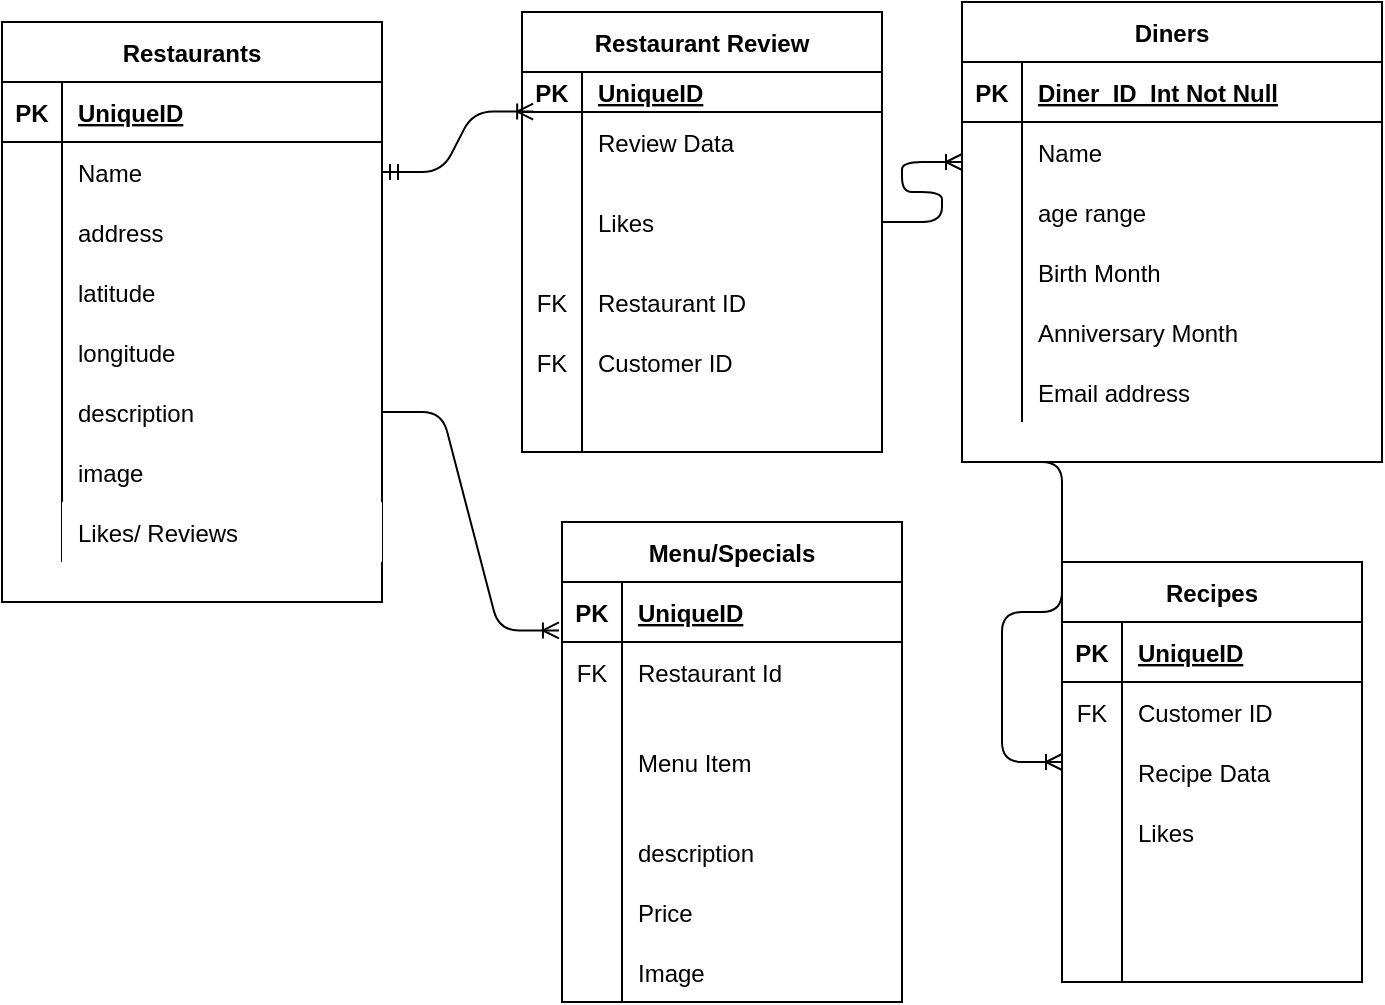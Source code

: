<mxfile version="13.9.9" type="device"><diagram id="R2lEEEUBdFMjLlhIrx00" name="Page-1"><mxGraphModel dx="1422" dy="794" grid="1" gridSize="10" guides="1" tooltips="1" connect="1" arrows="1" fold="1" page="1" pageScale="1" pageWidth="850" pageHeight="1100" math="0" shadow="0" extFonts="Permanent Marker^https://fonts.googleapis.com/css?family=Permanent+Marker"><root><mxCell id="0"/><mxCell id="1" parent="0"/><mxCell id="C-vyLk0tnHw3VtMMgP7b-2" value="Diners" style="shape=table;startSize=30;container=1;collapsible=1;childLayout=tableLayout;fixedRows=1;rowLines=0;fontStyle=1;align=center;resizeLast=1;" parent="1" vertex="1"><mxGeometry x="530" y="10" width="210" height="230" as="geometry"/></mxCell><mxCell id="C-vyLk0tnHw3VtMMgP7b-3" value="" style="shape=partialRectangle;collapsible=0;dropTarget=0;pointerEvents=0;fillColor=none;points=[[0,0.5],[1,0.5]];portConstraint=eastwest;top=0;left=0;right=0;bottom=1;" parent="C-vyLk0tnHw3VtMMgP7b-2" vertex="1"><mxGeometry y="30" width="210" height="30" as="geometry"/></mxCell><mxCell id="C-vyLk0tnHw3VtMMgP7b-4" value="PK" style="shape=partialRectangle;overflow=hidden;connectable=0;fillColor=none;top=0;left=0;bottom=0;right=0;fontStyle=1;" parent="C-vyLk0tnHw3VtMMgP7b-3" vertex="1"><mxGeometry width="30" height="30" as="geometry"/></mxCell><mxCell id="C-vyLk0tnHw3VtMMgP7b-5" value="Diner_ID_Int Not Null" style="shape=partialRectangle;overflow=hidden;connectable=0;fillColor=none;top=0;left=0;bottom=0;right=0;align=left;spacingLeft=6;fontStyle=5;" parent="C-vyLk0tnHw3VtMMgP7b-3" vertex="1"><mxGeometry x="30" width="180" height="30" as="geometry"/></mxCell><mxCell id="C-vyLk0tnHw3VtMMgP7b-6" value="" style="shape=partialRectangle;collapsible=0;dropTarget=0;pointerEvents=0;fillColor=none;points=[[0,0.5],[1,0.5]];portConstraint=eastwest;top=0;left=0;right=0;bottom=0;" parent="C-vyLk0tnHw3VtMMgP7b-2" vertex="1"><mxGeometry y="60" width="210" height="30" as="geometry"/></mxCell><mxCell id="C-vyLk0tnHw3VtMMgP7b-7" value="" style="shape=partialRectangle;overflow=hidden;connectable=0;fillColor=none;top=0;left=0;bottom=0;right=0;" parent="C-vyLk0tnHw3VtMMgP7b-6" vertex="1"><mxGeometry width="30" height="30" as="geometry"/></mxCell><mxCell id="C-vyLk0tnHw3VtMMgP7b-8" value="Name " style="shape=partialRectangle;overflow=hidden;connectable=0;fillColor=none;top=0;left=0;bottom=0;right=0;align=left;spacingLeft=6;" parent="C-vyLk0tnHw3VtMMgP7b-6" vertex="1"><mxGeometry x="30" width="180" height="30" as="geometry"/></mxCell><mxCell id="C-vyLk0tnHw3VtMMgP7b-9" value="" style="shape=partialRectangle;collapsible=0;dropTarget=0;pointerEvents=0;fillColor=none;points=[[0,0.5],[1,0.5]];portConstraint=eastwest;top=0;left=0;right=0;bottom=0;" parent="C-vyLk0tnHw3VtMMgP7b-2" vertex="1"><mxGeometry y="90" width="210" height="30" as="geometry"/></mxCell><mxCell id="C-vyLk0tnHw3VtMMgP7b-10" value="" style="shape=partialRectangle;overflow=hidden;connectable=0;fillColor=none;top=0;left=0;bottom=0;right=0;" parent="C-vyLk0tnHw3VtMMgP7b-9" vertex="1"><mxGeometry width="30" height="30" as="geometry"/></mxCell><mxCell id="C-vyLk0tnHw3VtMMgP7b-11" value="age range" style="shape=partialRectangle;overflow=hidden;connectable=0;fillColor=none;top=0;left=0;bottom=0;right=0;align=left;spacingLeft=6;" parent="C-vyLk0tnHw3VtMMgP7b-9" vertex="1"><mxGeometry x="30" width="180" height="30" as="geometry"/></mxCell><mxCell id="6MH-ZSbWczDLXMNSjr3J-3" value="" style="shape=partialRectangle;collapsible=0;dropTarget=0;pointerEvents=0;fillColor=none;top=0;left=0;bottom=0;right=0;points=[[0,0.5],[1,0.5]];portConstraint=eastwest;" parent="C-vyLk0tnHw3VtMMgP7b-2" vertex="1"><mxGeometry y="120" width="210" height="30" as="geometry"/></mxCell><mxCell id="6MH-ZSbWczDLXMNSjr3J-4" value="" style="shape=partialRectangle;connectable=0;fillColor=none;top=0;left=0;bottom=0;right=0;editable=1;overflow=hidden;" parent="6MH-ZSbWczDLXMNSjr3J-3" vertex="1"><mxGeometry width="30" height="30" as="geometry"/></mxCell><mxCell id="6MH-ZSbWczDLXMNSjr3J-5" value="Birth Month" style="shape=partialRectangle;connectable=0;fillColor=none;top=0;left=0;bottom=0;right=0;align=left;spacingLeft=6;overflow=hidden;" parent="6MH-ZSbWczDLXMNSjr3J-3" vertex="1"><mxGeometry x="30" width="180" height="30" as="geometry"/></mxCell><mxCell id="6MH-ZSbWczDLXMNSjr3J-7" value="" style="shape=partialRectangle;collapsible=0;dropTarget=0;pointerEvents=0;fillColor=none;top=0;left=0;bottom=0;right=0;points=[[0,0.5],[1,0.5]];portConstraint=eastwest;" parent="C-vyLk0tnHw3VtMMgP7b-2" vertex="1"><mxGeometry y="150" width="210" height="30" as="geometry"/></mxCell><mxCell id="6MH-ZSbWczDLXMNSjr3J-8" value="" style="shape=partialRectangle;connectable=0;fillColor=none;top=0;left=0;bottom=0;right=0;editable=1;overflow=hidden;" parent="6MH-ZSbWczDLXMNSjr3J-7" vertex="1"><mxGeometry width="30" height="30" as="geometry"/></mxCell><mxCell id="6MH-ZSbWczDLXMNSjr3J-9" value="Anniversary Month" style="shape=partialRectangle;connectable=0;fillColor=none;top=0;left=0;bottom=0;right=0;align=left;spacingLeft=6;overflow=hidden;" parent="6MH-ZSbWczDLXMNSjr3J-7" vertex="1"><mxGeometry x="30" width="180" height="30" as="geometry"/></mxCell><mxCell id="6MH-ZSbWczDLXMNSjr3J-11" value="" style="shape=partialRectangle;collapsible=0;dropTarget=0;pointerEvents=0;fillColor=none;top=0;left=0;bottom=0;right=0;points=[[0,0.5],[1,0.5]];portConstraint=eastwest;" parent="C-vyLk0tnHw3VtMMgP7b-2" vertex="1"><mxGeometry y="180" width="210" height="30" as="geometry"/></mxCell><mxCell id="6MH-ZSbWczDLXMNSjr3J-12" value="" style="shape=partialRectangle;connectable=0;fillColor=none;top=0;left=0;bottom=0;right=0;editable=1;overflow=hidden;" parent="6MH-ZSbWczDLXMNSjr3J-11" vertex="1"><mxGeometry width="30" height="30" as="geometry"/></mxCell><mxCell id="6MH-ZSbWczDLXMNSjr3J-13" value="Email address" style="shape=partialRectangle;connectable=0;fillColor=none;top=0;left=0;bottom=0;right=0;align=left;spacingLeft=6;overflow=hidden;" parent="6MH-ZSbWczDLXMNSjr3J-11" vertex="1"><mxGeometry x="30" width="180" height="30" as="geometry"/></mxCell><mxCell id="6MH-ZSbWczDLXMNSjr3J-14" value="Restaurants" style="shape=table;startSize=30;container=1;collapsible=1;childLayout=tableLayout;fixedRows=1;rowLines=0;fontStyle=1;align=center;resizeLast=1;" parent="1" vertex="1"><mxGeometry x="50" y="20" width="190" height="290" as="geometry"/></mxCell><mxCell id="6MH-ZSbWczDLXMNSjr3J-15" value="" style="shape=partialRectangle;collapsible=0;dropTarget=0;pointerEvents=0;fillColor=none;top=0;left=0;bottom=1;right=0;points=[[0,0.5],[1,0.5]];portConstraint=eastwest;" parent="6MH-ZSbWczDLXMNSjr3J-14" vertex="1"><mxGeometry y="30" width="190" height="30" as="geometry"/></mxCell><mxCell id="6MH-ZSbWczDLXMNSjr3J-16" value="PK" style="shape=partialRectangle;connectable=0;fillColor=none;top=0;left=0;bottom=0;right=0;fontStyle=1;overflow=hidden;" parent="6MH-ZSbWczDLXMNSjr3J-15" vertex="1"><mxGeometry width="30" height="30" as="geometry"/></mxCell><mxCell id="6MH-ZSbWczDLXMNSjr3J-17" value="UniqueID" style="shape=partialRectangle;connectable=0;fillColor=none;top=0;left=0;bottom=0;right=0;align=left;spacingLeft=6;fontStyle=5;overflow=hidden;" parent="6MH-ZSbWczDLXMNSjr3J-15" vertex="1"><mxGeometry x="30" width="160" height="30" as="geometry"/></mxCell><mxCell id="6MH-ZSbWczDLXMNSjr3J-18" value="" style="shape=partialRectangle;collapsible=0;dropTarget=0;pointerEvents=0;fillColor=none;top=0;left=0;bottom=0;right=0;points=[[0,0.5],[1,0.5]];portConstraint=eastwest;" parent="6MH-ZSbWczDLXMNSjr3J-14" vertex="1"><mxGeometry y="60" width="190" height="30" as="geometry"/></mxCell><mxCell id="6MH-ZSbWczDLXMNSjr3J-19" value="" style="shape=partialRectangle;connectable=0;fillColor=none;top=0;left=0;bottom=0;right=0;editable=1;overflow=hidden;" parent="6MH-ZSbWczDLXMNSjr3J-18" vertex="1"><mxGeometry width="30" height="30" as="geometry"/></mxCell><mxCell id="6MH-ZSbWczDLXMNSjr3J-20" value="Name" style="shape=partialRectangle;connectable=0;fillColor=none;top=0;left=0;bottom=0;right=0;align=left;spacingLeft=6;overflow=hidden;" parent="6MH-ZSbWczDLXMNSjr3J-18" vertex="1"><mxGeometry x="30" width="160" height="30" as="geometry"/></mxCell><mxCell id="6MH-ZSbWczDLXMNSjr3J-21" value="" style="shape=partialRectangle;collapsible=0;dropTarget=0;pointerEvents=0;fillColor=none;top=0;left=0;bottom=0;right=0;points=[[0,0.5],[1,0.5]];portConstraint=eastwest;" parent="6MH-ZSbWczDLXMNSjr3J-14" vertex="1"><mxGeometry y="90" width="190" height="30" as="geometry"/></mxCell><mxCell id="6MH-ZSbWczDLXMNSjr3J-22" value="" style="shape=partialRectangle;connectable=0;fillColor=none;top=0;left=0;bottom=0;right=0;editable=1;overflow=hidden;" parent="6MH-ZSbWczDLXMNSjr3J-21" vertex="1"><mxGeometry width="30" height="30" as="geometry"/></mxCell><mxCell id="6MH-ZSbWczDLXMNSjr3J-23" value="address" style="shape=partialRectangle;connectable=0;fillColor=none;top=0;left=0;bottom=0;right=0;align=left;spacingLeft=6;overflow=hidden;" parent="6MH-ZSbWczDLXMNSjr3J-21" vertex="1"><mxGeometry x="30" width="160" height="30" as="geometry"/></mxCell><mxCell id="6MH-ZSbWczDLXMNSjr3J-24" value="" style="shape=partialRectangle;collapsible=0;dropTarget=0;pointerEvents=0;fillColor=none;top=0;left=0;bottom=0;right=0;points=[[0,0.5],[1,0.5]];portConstraint=eastwest;" parent="6MH-ZSbWczDLXMNSjr3J-14" vertex="1"><mxGeometry y="120" width="190" height="30" as="geometry"/></mxCell><mxCell id="6MH-ZSbWczDLXMNSjr3J-25" value="" style="shape=partialRectangle;connectable=0;fillColor=none;top=0;left=0;bottom=0;right=0;editable=1;overflow=hidden;" parent="6MH-ZSbWczDLXMNSjr3J-24" vertex="1"><mxGeometry width="30" height="30" as="geometry"/></mxCell><mxCell id="6MH-ZSbWczDLXMNSjr3J-26" value="latitude" style="shape=partialRectangle;connectable=0;fillColor=none;top=0;left=0;bottom=0;right=0;align=left;spacingLeft=6;overflow=hidden;" parent="6MH-ZSbWczDLXMNSjr3J-24" vertex="1"><mxGeometry x="30" width="160" height="30" as="geometry"/></mxCell><mxCell id="6MH-ZSbWczDLXMNSjr3J-27" value="" style="shape=partialRectangle;collapsible=0;dropTarget=0;pointerEvents=0;fillColor=none;top=0;left=0;bottom=0;right=0;points=[[0,0.5],[1,0.5]];portConstraint=eastwest;" parent="6MH-ZSbWczDLXMNSjr3J-14" vertex="1"><mxGeometry y="150" width="190" height="30" as="geometry"/></mxCell><mxCell id="6MH-ZSbWczDLXMNSjr3J-28" value="" style="shape=partialRectangle;connectable=0;fillColor=none;top=0;left=0;bottom=0;right=0;editable=1;overflow=hidden;" parent="6MH-ZSbWczDLXMNSjr3J-27" vertex="1"><mxGeometry width="30" height="30" as="geometry"/></mxCell><mxCell id="6MH-ZSbWczDLXMNSjr3J-29" value="longitude " style="shape=partialRectangle;connectable=0;fillColor=none;top=0;left=0;bottom=0;right=0;align=left;spacingLeft=6;overflow=hidden;" parent="6MH-ZSbWczDLXMNSjr3J-27" vertex="1"><mxGeometry x="30" width="160" height="30" as="geometry"/></mxCell><mxCell id="6MH-ZSbWczDLXMNSjr3J-31" value="" style="shape=partialRectangle;collapsible=0;dropTarget=0;pointerEvents=0;fillColor=none;top=0;left=0;bottom=0;right=0;points=[[0,0.5],[1,0.5]];portConstraint=eastwest;" parent="6MH-ZSbWczDLXMNSjr3J-14" vertex="1"><mxGeometry y="180" width="190" height="30" as="geometry"/></mxCell><mxCell id="6MH-ZSbWczDLXMNSjr3J-32" value="" style="shape=partialRectangle;connectable=0;fillColor=none;top=0;left=0;bottom=0;right=0;editable=1;overflow=hidden;" parent="6MH-ZSbWczDLXMNSjr3J-31" vertex="1"><mxGeometry width="30" height="30" as="geometry"/></mxCell><mxCell id="6MH-ZSbWczDLXMNSjr3J-33" value="description" style="shape=partialRectangle;connectable=0;fillColor=none;top=0;left=0;bottom=0;right=0;align=left;spacingLeft=6;overflow=hidden;" parent="6MH-ZSbWczDLXMNSjr3J-31" vertex="1"><mxGeometry x="30" width="160" height="30" as="geometry"/></mxCell><mxCell id="6MH-ZSbWczDLXMNSjr3J-35" value="" style="shape=partialRectangle;collapsible=0;dropTarget=0;pointerEvents=0;fillColor=none;top=0;left=0;bottom=0;right=0;points=[[0,0.5],[1,0.5]];portConstraint=eastwest;" parent="6MH-ZSbWczDLXMNSjr3J-14" vertex="1"><mxGeometry y="210" width="190" height="30" as="geometry"/></mxCell><mxCell id="6MH-ZSbWczDLXMNSjr3J-36" value="" style="shape=partialRectangle;connectable=0;fillColor=none;top=0;left=0;bottom=0;right=0;editable=1;overflow=hidden;" parent="6MH-ZSbWczDLXMNSjr3J-35" vertex="1"><mxGeometry width="30" height="30" as="geometry"/></mxCell><mxCell id="6MH-ZSbWczDLXMNSjr3J-37" value="image" style="shape=partialRectangle;connectable=0;fillColor=none;top=0;left=0;bottom=0;right=0;align=left;spacingLeft=6;overflow=hidden;" parent="6MH-ZSbWczDLXMNSjr3J-35" vertex="1"><mxGeometry x="30" width="160" height="30" as="geometry"/></mxCell><mxCell id="9BOheCrhbu6Wczp5BYGm-45" value="" style="shape=partialRectangle;collapsible=0;dropTarget=0;pointerEvents=0;fillColor=none;top=0;left=0;bottom=0;right=0;points=[[0,0.5],[1,0.5]];portConstraint=eastwest;" parent="6MH-ZSbWczDLXMNSjr3J-14" vertex="1"><mxGeometry y="240" width="190" height="30" as="geometry"/></mxCell><mxCell id="9BOheCrhbu6Wczp5BYGm-46" value="" style="shape=partialRectangle;connectable=0;fillColor=none;top=0;left=0;bottom=0;right=0;editable=1;overflow=hidden;" parent="9BOheCrhbu6Wczp5BYGm-45" vertex="1"><mxGeometry width="30" height="30" as="geometry"/></mxCell><mxCell id="9BOheCrhbu6Wczp5BYGm-47" value="Likes/ Reviews" style="shape=partialRectangle;connectable=0;top=0;left=0;bottom=0;right=0;align=left;spacingLeft=6;overflow=hidden;" parent="9BOheCrhbu6Wczp5BYGm-45" vertex="1"><mxGeometry x="30" width="160" height="30" as="geometry"/></mxCell><mxCell id="6MH-ZSbWczDLXMNSjr3J-38" value="Menu/Specials" style="shape=table;startSize=30;container=1;collapsible=1;childLayout=tableLayout;fixedRows=1;rowLines=0;fontStyle=1;align=center;resizeLast=1;strokeColor=#000000;" parent="1" vertex="1"><mxGeometry x="330" y="270" width="170" height="240" as="geometry"/></mxCell><mxCell id="6MH-ZSbWczDLXMNSjr3J-39" value="" style="shape=partialRectangle;collapsible=0;dropTarget=0;pointerEvents=0;fillColor=none;top=0;left=0;bottom=1;right=0;points=[[0,0.5],[1,0.5]];portConstraint=eastwest;" parent="6MH-ZSbWczDLXMNSjr3J-38" vertex="1"><mxGeometry y="30" width="170" height="30" as="geometry"/></mxCell><mxCell id="6MH-ZSbWczDLXMNSjr3J-40" value="PK" style="shape=partialRectangle;connectable=0;fillColor=none;top=0;left=0;bottom=0;right=0;fontStyle=1;overflow=hidden;" parent="6MH-ZSbWczDLXMNSjr3J-39" vertex="1"><mxGeometry width="30" height="30" as="geometry"/></mxCell><mxCell id="6MH-ZSbWczDLXMNSjr3J-41" value="UniqueID" style="shape=partialRectangle;connectable=0;fillColor=none;top=0;left=0;bottom=0;right=0;align=left;spacingLeft=6;fontStyle=5;overflow=hidden;" parent="6MH-ZSbWczDLXMNSjr3J-39" vertex="1"><mxGeometry x="30" width="140" height="30" as="geometry"/></mxCell><mxCell id="6MH-ZSbWczDLXMNSjr3J-51" value="" style="shape=partialRectangle;collapsible=0;dropTarget=0;pointerEvents=0;fillColor=none;top=0;left=0;bottom=0;right=0;points=[[0,0.5],[1,0.5]];portConstraint=eastwest;" parent="6MH-ZSbWczDLXMNSjr3J-38" vertex="1"><mxGeometry y="60" width="170" height="30" as="geometry"/></mxCell><mxCell id="6MH-ZSbWczDLXMNSjr3J-52" value="FK" style="shape=partialRectangle;connectable=0;fillColor=none;top=0;left=0;bottom=0;right=0;fontStyle=0;overflow=hidden;" parent="6MH-ZSbWczDLXMNSjr3J-51" vertex="1"><mxGeometry width="30" height="30" as="geometry"/></mxCell><mxCell id="6MH-ZSbWczDLXMNSjr3J-53" value="Restaurant Id" style="shape=partialRectangle;connectable=0;fillColor=none;top=0;left=0;bottom=0;right=0;align=left;spacingLeft=6;fontStyle=0;overflow=hidden;" parent="6MH-ZSbWczDLXMNSjr3J-51" vertex="1"><mxGeometry x="30" width="140" height="30" as="geometry"/></mxCell><mxCell id="6MH-ZSbWczDLXMNSjr3J-42" value="" style="shape=partialRectangle;collapsible=0;dropTarget=0;pointerEvents=0;fillColor=none;top=0;left=0;bottom=0;right=0;points=[[0,0.5],[1,0.5]];portConstraint=eastwest;" parent="6MH-ZSbWczDLXMNSjr3J-38" vertex="1"><mxGeometry y="90" width="170" height="60" as="geometry"/></mxCell><mxCell id="6MH-ZSbWczDLXMNSjr3J-43" value="" style="shape=partialRectangle;connectable=0;fillColor=none;top=0;left=0;bottom=0;right=0;editable=1;overflow=hidden;" parent="6MH-ZSbWczDLXMNSjr3J-42" vertex="1"><mxGeometry width="30" height="60" as="geometry"/></mxCell><mxCell id="6MH-ZSbWczDLXMNSjr3J-44" value="Menu Item" style="shape=partialRectangle;connectable=0;fillColor=none;top=0;left=0;bottom=0;right=0;align=left;spacingLeft=6;overflow=hidden;" parent="6MH-ZSbWczDLXMNSjr3J-42" vertex="1"><mxGeometry x="30" width="140" height="60" as="geometry"/></mxCell><mxCell id="6MH-ZSbWczDLXMNSjr3J-45" value="" style="shape=partialRectangle;collapsible=0;dropTarget=0;pointerEvents=0;fillColor=none;top=0;left=0;bottom=0;right=0;points=[[0,0.5],[1,0.5]];portConstraint=eastwest;" parent="6MH-ZSbWczDLXMNSjr3J-38" vertex="1"><mxGeometry y="150" width="170" height="30" as="geometry"/></mxCell><mxCell id="6MH-ZSbWczDLXMNSjr3J-46" value="" style="shape=partialRectangle;connectable=0;fillColor=none;top=0;left=0;bottom=0;right=0;editable=1;overflow=hidden;" parent="6MH-ZSbWczDLXMNSjr3J-45" vertex="1"><mxGeometry width="30" height="30" as="geometry"/></mxCell><mxCell id="6MH-ZSbWczDLXMNSjr3J-47" value="description" style="shape=partialRectangle;connectable=0;fillColor=none;top=0;left=0;bottom=0;right=0;align=left;spacingLeft=6;overflow=hidden;" parent="6MH-ZSbWczDLXMNSjr3J-45" vertex="1"><mxGeometry x="30" width="140" height="30" as="geometry"/></mxCell><mxCell id="6MH-ZSbWczDLXMNSjr3J-48" value="" style="shape=partialRectangle;collapsible=0;dropTarget=0;pointerEvents=0;fillColor=none;top=0;left=0;bottom=0;right=0;points=[[0,0.5],[1,0.5]];portConstraint=eastwest;" parent="6MH-ZSbWczDLXMNSjr3J-38" vertex="1"><mxGeometry y="180" width="170" height="30" as="geometry"/></mxCell><mxCell id="6MH-ZSbWczDLXMNSjr3J-49" value="" style="shape=partialRectangle;connectable=0;fillColor=none;top=0;left=0;bottom=0;right=0;editable=1;overflow=hidden;" parent="6MH-ZSbWczDLXMNSjr3J-48" vertex="1"><mxGeometry width="30" height="30" as="geometry"/></mxCell><mxCell id="6MH-ZSbWczDLXMNSjr3J-50" value="Price" style="shape=partialRectangle;connectable=0;fillColor=none;top=0;left=0;bottom=0;right=0;align=left;spacingLeft=6;overflow=hidden;" parent="6MH-ZSbWczDLXMNSjr3J-48" vertex="1"><mxGeometry x="30" width="140" height="30" as="geometry"/></mxCell><mxCell id="6MH-ZSbWczDLXMNSjr3J-56" value="" style="shape=partialRectangle;collapsible=0;dropTarget=0;pointerEvents=0;fillColor=none;top=0;left=0;bottom=0;right=0;points=[[0,0.5],[1,0.5]];portConstraint=eastwest;" parent="6MH-ZSbWczDLXMNSjr3J-38" vertex="1"><mxGeometry y="210" width="170" height="30" as="geometry"/></mxCell><mxCell id="6MH-ZSbWczDLXMNSjr3J-57" value="" style="shape=partialRectangle;connectable=0;fillColor=none;top=0;left=0;bottom=0;right=0;editable=1;overflow=hidden;" parent="6MH-ZSbWczDLXMNSjr3J-56" vertex="1"><mxGeometry width="30" height="30" as="geometry"/></mxCell><mxCell id="6MH-ZSbWczDLXMNSjr3J-58" value="Image" style="shape=partialRectangle;connectable=0;fillColor=none;top=0;left=0;bottom=0;right=0;align=left;spacingLeft=6;overflow=hidden;labelBackgroundColor=none;" parent="6MH-ZSbWczDLXMNSjr3J-56" vertex="1"><mxGeometry x="30" width="140" height="30" as="geometry"/></mxCell><mxCell id="6MH-ZSbWczDLXMNSjr3J-54" value="" style="edgeStyle=entityRelationEdgeStyle;fontSize=12;html=1;endArrow=ERoneToMany;exitX=1;exitY=0.5;exitDx=0;exitDy=0;entryX=-0.009;entryY=0.807;entryDx=0;entryDy=0;entryPerimeter=0;" parent="1" source="6MH-ZSbWczDLXMNSjr3J-31" target="6MH-ZSbWczDLXMNSjr3J-39" edge="1"><mxGeometry width="100" height="100" relative="1" as="geometry"><mxPoint x="260" y="420" as="sourcePoint"/><mxPoint x="350" y="320" as="targetPoint"/></mxGeometry></mxCell><mxCell id="9BOheCrhbu6Wczp5BYGm-1" value="Restaurant Review" style="shape=table;startSize=30;container=1;collapsible=1;childLayout=tableLayout;fixedRows=1;rowLines=0;fontStyle=1;align=center;resizeLast=1;" parent="1" vertex="1"><mxGeometry x="310" y="15" width="180" height="220" as="geometry"/></mxCell><mxCell id="9BOheCrhbu6Wczp5BYGm-2" value="" style="shape=partialRectangle;collapsible=0;dropTarget=0;pointerEvents=0;fillColor=none;top=0;left=0;bottom=1;right=0;points=[[0,0.5],[1,0.5]];portConstraint=eastwest;" parent="9BOheCrhbu6Wczp5BYGm-1" vertex="1"><mxGeometry y="30" width="180" height="20" as="geometry"/></mxCell><mxCell id="9BOheCrhbu6Wczp5BYGm-3" value="PK" style="shape=partialRectangle;connectable=0;fillColor=none;top=0;left=0;bottom=0;right=0;fontStyle=1;overflow=hidden;" parent="9BOheCrhbu6Wczp5BYGm-2" vertex="1"><mxGeometry width="30" height="20" as="geometry"/></mxCell><mxCell id="9BOheCrhbu6Wczp5BYGm-4" value="UniqueID" style="shape=partialRectangle;connectable=0;fillColor=none;top=0;left=0;bottom=0;right=0;align=left;spacingLeft=6;fontStyle=5;overflow=hidden;" parent="9BOheCrhbu6Wczp5BYGm-2" vertex="1"><mxGeometry x="30" width="150" height="20" as="geometry"/></mxCell><mxCell id="9BOheCrhbu6Wczp5BYGm-5" value="" style="shape=partialRectangle;collapsible=0;dropTarget=0;pointerEvents=0;fillColor=none;top=0;left=0;bottom=0;right=0;points=[[0,0.5],[1,0.5]];portConstraint=eastwest;" parent="9BOheCrhbu6Wczp5BYGm-1" vertex="1"><mxGeometry y="50" width="180" height="30" as="geometry"/></mxCell><mxCell id="9BOheCrhbu6Wczp5BYGm-6" value="" style="shape=partialRectangle;connectable=0;fillColor=none;top=0;left=0;bottom=0;right=0;editable=1;overflow=hidden;" parent="9BOheCrhbu6Wczp5BYGm-5" vertex="1"><mxGeometry width="30" height="30" as="geometry"/></mxCell><mxCell id="9BOheCrhbu6Wczp5BYGm-7" value="Review Data" style="shape=partialRectangle;connectable=0;fillColor=none;top=0;left=0;bottom=0;right=0;align=left;spacingLeft=6;overflow=hidden;" parent="9BOheCrhbu6Wczp5BYGm-5" vertex="1"><mxGeometry x="30" width="150" height="30" as="geometry"/></mxCell><mxCell id="9BOheCrhbu6Wczp5BYGm-8" value="" style="shape=partialRectangle;collapsible=0;dropTarget=0;pointerEvents=0;fillColor=none;top=0;left=0;bottom=0;right=0;points=[[0,0.5],[1,0.5]];portConstraint=eastwest;" parent="9BOheCrhbu6Wczp5BYGm-1" vertex="1"><mxGeometry y="80" width="180" height="50" as="geometry"/></mxCell><mxCell id="9BOheCrhbu6Wczp5BYGm-9" value="" style="shape=partialRectangle;connectable=0;fillColor=none;top=0;left=0;bottom=0;right=0;editable=1;overflow=hidden;" parent="9BOheCrhbu6Wczp5BYGm-8" vertex="1"><mxGeometry width="30" height="50" as="geometry"/></mxCell><mxCell id="9BOheCrhbu6Wczp5BYGm-10" value="Likes" style="shape=partialRectangle;connectable=0;fillColor=none;top=0;left=0;bottom=0;right=0;align=left;spacingLeft=6;overflow=hidden;" parent="9BOheCrhbu6Wczp5BYGm-8" vertex="1"><mxGeometry x="30" width="150" height="50" as="geometry"/></mxCell><mxCell id="9BOheCrhbu6Wczp5BYGm-15" value="" style="shape=partialRectangle;collapsible=0;dropTarget=0;pointerEvents=0;fillColor=none;top=0;left=0;bottom=0;right=0;points=[[0,0.5],[1,0.5]];portConstraint=eastwest;" parent="9BOheCrhbu6Wczp5BYGm-1" vertex="1"><mxGeometry y="130" width="180" height="30" as="geometry"/></mxCell><mxCell id="9BOheCrhbu6Wczp5BYGm-16" value="FK" style="shape=partialRectangle;connectable=0;fillColor=none;top=0;left=0;bottom=0;right=0;fontStyle=0;overflow=hidden;" parent="9BOheCrhbu6Wczp5BYGm-15" vertex="1"><mxGeometry width="30" height="30" as="geometry"/></mxCell><mxCell id="9BOheCrhbu6Wczp5BYGm-17" value="Restaurant ID" style="shape=partialRectangle;connectable=0;fillColor=none;top=0;left=0;bottom=0;right=0;align=left;spacingLeft=6;fontStyle=0;overflow=hidden;" parent="9BOheCrhbu6Wczp5BYGm-15" vertex="1"><mxGeometry x="30" width="150" height="30" as="geometry"/></mxCell><mxCell id="9BOheCrhbu6Wczp5BYGm-18" value="" style="shape=partialRectangle;collapsible=0;dropTarget=0;pointerEvents=0;fillColor=none;top=0;left=0;bottom=0;right=0;points=[[0,0.5],[1,0.5]];portConstraint=eastwest;" parent="9BOheCrhbu6Wczp5BYGm-1" vertex="1"><mxGeometry y="160" width="180" height="30" as="geometry"/></mxCell><mxCell id="9BOheCrhbu6Wczp5BYGm-19" value="FK" style="shape=partialRectangle;connectable=0;fillColor=none;top=0;left=0;bottom=0;right=0;fontStyle=0;overflow=hidden;" parent="9BOheCrhbu6Wczp5BYGm-18" vertex="1"><mxGeometry width="30" height="30" as="geometry"/></mxCell><mxCell id="9BOheCrhbu6Wczp5BYGm-20" value="Customer ID" style="shape=partialRectangle;connectable=0;fillColor=none;top=0;left=0;bottom=0;right=0;align=left;spacingLeft=6;fontStyle=0;overflow=hidden;" parent="9BOheCrhbu6Wczp5BYGm-18" vertex="1"><mxGeometry x="30" width="150" height="30" as="geometry"/></mxCell><mxCell id="9BOheCrhbu6Wczp5BYGm-11" value="" style="shape=partialRectangle;collapsible=0;dropTarget=0;pointerEvents=0;fillColor=none;top=0;left=0;bottom=0;right=0;points=[[0,0.5],[1,0.5]];portConstraint=eastwest;" parent="9BOheCrhbu6Wczp5BYGm-1" vertex="1"><mxGeometry y="190" width="180" height="30" as="geometry"/></mxCell><mxCell id="9BOheCrhbu6Wczp5BYGm-12" value="" style="shape=partialRectangle;connectable=0;fillColor=none;top=0;left=0;bottom=0;right=0;editable=1;overflow=hidden;" parent="9BOheCrhbu6Wczp5BYGm-11" vertex="1"><mxGeometry width="30" height="30" as="geometry"/></mxCell><mxCell id="9BOheCrhbu6Wczp5BYGm-13" value="" style="shape=partialRectangle;connectable=0;fillColor=none;top=0;left=0;bottom=0;right=0;align=left;spacingLeft=6;overflow=hidden;" parent="9BOheCrhbu6Wczp5BYGm-11" vertex="1"><mxGeometry x="30" width="150" height="30" as="geometry"/></mxCell><mxCell id="9BOheCrhbu6Wczp5BYGm-21" value="" style="edgeStyle=entityRelationEdgeStyle;fontSize=12;html=1;endArrow=ERoneToMany;exitX=1;exitY=0.5;exitDx=0;exitDy=0;" parent="1" edge="1" source="9BOheCrhbu6Wczp5BYGm-8"><mxGeometry width="100" height="100" relative="1" as="geometry"><mxPoint x="430" y="190" as="sourcePoint"/><mxPoint x="530" y="90" as="targetPoint"/></mxGeometry></mxCell><mxCell id="9BOheCrhbu6Wczp5BYGm-23" value="" style="edgeStyle=entityRelationEdgeStyle;fontSize=12;html=1;endArrow=ERoneToMany;startArrow=ERmandOne;entryX=0.031;entryY=-0.007;entryDx=0;entryDy=0;entryPerimeter=0;" parent="1" source="6MH-ZSbWczDLXMNSjr3J-18" target="9BOheCrhbu6Wczp5BYGm-5" edge="1"><mxGeometry width="100" height="100" relative="1" as="geometry"><mxPoint x="210" y="260" as="sourcePoint"/><mxPoint x="310" y="160" as="targetPoint"/></mxGeometry></mxCell><mxCell id="9BOheCrhbu6Wczp5BYGm-24" value="Recipes" style="shape=table;startSize=30;container=1;collapsible=1;childLayout=tableLayout;fixedRows=1;rowLines=0;fontStyle=1;align=center;resizeLast=1;" parent="1" vertex="1"><mxGeometry x="580" y="290" width="150" height="210" as="geometry"/></mxCell><mxCell id="9BOheCrhbu6Wczp5BYGm-25" value="" style="shape=partialRectangle;collapsible=0;dropTarget=0;pointerEvents=0;fillColor=none;top=0;left=0;bottom=1;right=0;points=[[0,0.5],[1,0.5]];portConstraint=eastwest;" parent="9BOheCrhbu6Wczp5BYGm-24" vertex="1"><mxGeometry y="30" width="150" height="30" as="geometry"/></mxCell><mxCell id="9BOheCrhbu6Wczp5BYGm-26" value="PK" style="shape=partialRectangle;connectable=0;fillColor=none;top=0;left=0;bottom=0;right=0;fontStyle=1;overflow=hidden;" parent="9BOheCrhbu6Wczp5BYGm-25" vertex="1"><mxGeometry width="30" height="30" as="geometry"/></mxCell><mxCell id="9BOheCrhbu6Wczp5BYGm-27" value="UniqueID" style="shape=partialRectangle;connectable=0;fillColor=none;top=0;left=0;bottom=0;right=0;align=left;spacingLeft=6;fontStyle=5;overflow=hidden;" parent="9BOheCrhbu6Wczp5BYGm-25" vertex="1"><mxGeometry x="30" width="120" height="30" as="geometry"/></mxCell><mxCell id="9BOheCrhbu6Wczp5BYGm-38" value="" style="shape=partialRectangle;collapsible=0;dropTarget=0;pointerEvents=0;fillColor=none;top=0;left=0;bottom=0;right=0;points=[[0,0.5],[1,0.5]];portConstraint=eastwest;" parent="9BOheCrhbu6Wczp5BYGm-24" vertex="1"><mxGeometry y="60" width="150" height="30" as="geometry"/></mxCell><mxCell id="9BOheCrhbu6Wczp5BYGm-39" value="FK" style="shape=partialRectangle;connectable=0;fillColor=none;top=0;left=0;bottom=0;right=0;fontStyle=0;overflow=hidden;" parent="9BOheCrhbu6Wczp5BYGm-38" vertex="1"><mxGeometry width="30" height="30" as="geometry"/></mxCell><mxCell id="9BOheCrhbu6Wczp5BYGm-40" value="Customer ID" style="shape=partialRectangle;connectable=0;fillColor=none;top=0;left=0;bottom=0;right=0;align=left;spacingLeft=6;fontStyle=0;overflow=hidden;" parent="9BOheCrhbu6Wczp5BYGm-38" vertex="1"><mxGeometry x="30" width="120" height="30" as="geometry"/></mxCell><mxCell id="9BOheCrhbu6Wczp5BYGm-31" value="" style="shape=partialRectangle;collapsible=0;dropTarget=0;pointerEvents=0;fillColor=none;top=0;left=0;bottom=0;right=0;points=[[0,0.5],[1,0.5]];portConstraint=eastwest;" parent="9BOheCrhbu6Wczp5BYGm-24" vertex="1"><mxGeometry y="90" width="150" height="30" as="geometry"/></mxCell><mxCell id="9BOheCrhbu6Wczp5BYGm-32" value="" style="shape=partialRectangle;connectable=0;fillColor=none;top=0;left=0;bottom=0;right=0;editable=1;overflow=hidden;" parent="9BOheCrhbu6Wczp5BYGm-31" vertex="1"><mxGeometry width="30" height="30" as="geometry"/></mxCell><mxCell id="9BOheCrhbu6Wczp5BYGm-33" value="Recipe Data" style="shape=partialRectangle;connectable=0;fillColor=none;top=0;left=0;bottom=0;right=0;align=left;spacingLeft=6;overflow=hidden;" parent="9BOheCrhbu6Wczp5BYGm-31" vertex="1"><mxGeometry x="30" width="120" height="30" as="geometry"/></mxCell><mxCell id="9BOheCrhbu6Wczp5BYGm-42" value="" style="shape=partialRectangle;collapsible=0;dropTarget=0;pointerEvents=0;fillColor=none;top=0;left=0;bottom=0;right=0;points=[[0,0.5],[1,0.5]];portConstraint=eastwest;" parent="9BOheCrhbu6Wczp5BYGm-24" vertex="1"><mxGeometry y="120" width="150" height="30" as="geometry"/></mxCell><mxCell id="9BOheCrhbu6Wczp5BYGm-43" value="" style="shape=partialRectangle;connectable=0;fillColor=none;top=0;left=0;bottom=0;right=0;editable=1;overflow=hidden;" parent="9BOheCrhbu6Wczp5BYGm-42" vertex="1"><mxGeometry width="30" height="30" as="geometry"/></mxCell><mxCell id="9BOheCrhbu6Wczp5BYGm-44" value="Likes" style="shape=partialRectangle;connectable=0;fillColor=none;top=0;left=0;bottom=0;right=0;align=left;spacingLeft=6;overflow=hidden;" parent="9BOheCrhbu6Wczp5BYGm-42" vertex="1"><mxGeometry x="30" width="120" height="30" as="geometry"/></mxCell><mxCell id="9BOheCrhbu6Wczp5BYGm-28" value="" style="shape=partialRectangle;collapsible=0;dropTarget=0;pointerEvents=0;fillColor=none;top=0;left=0;bottom=0;right=0;points=[[0,0.5],[1,0.5]];portConstraint=eastwest;" parent="9BOheCrhbu6Wczp5BYGm-24" vertex="1"><mxGeometry y="150" width="150" height="30" as="geometry"/></mxCell><mxCell id="9BOheCrhbu6Wczp5BYGm-29" value="" style="shape=partialRectangle;connectable=0;fillColor=none;top=0;left=0;bottom=0;right=0;editable=1;overflow=hidden;" parent="9BOheCrhbu6Wczp5BYGm-28" vertex="1"><mxGeometry width="30" height="30" as="geometry"/></mxCell><mxCell id="9BOheCrhbu6Wczp5BYGm-30" value="" style="shape=partialRectangle;connectable=0;fillColor=none;top=0;left=0;bottom=0;right=0;align=left;spacingLeft=6;overflow=hidden;" parent="9BOheCrhbu6Wczp5BYGm-28" vertex="1"><mxGeometry x="30" width="120" height="30" as="geometry"/></mxCell><mxCell id="9BOheCrhbu6Wczp5BYGm-34" value="" style="shape=partialRectangle;collapsible=0;dropTarget=0;pointerEvents=0;fillColor=none;top=0;left=0;bottom=0;right=0;points=[[0,0.5],[1,0.5]];portConstraint=eastwest;" parent="9BOheCrhbu6Wczp5BYGm-24" vertex="1"><mxGeometry y="180" width="150" height="30" as="geometry"/></mxCell><mxCell id="9BOheCrhbu6Wczp5BYGm-35" value="" style="shape=partialRectangle;connectable=0;fillColor=none;top=0;left=0;bottom=0;right=0;editable=1;overflow=hidden;" parent="9BOheCrhbu6Wczp5BYGm-34" vertex="1"><mxGeometry width="30" height="30" as="geometry"/></mxCell><mxCell id="9BOheCrhbu6Wczp5BYGm-36" value="" style="shape=partialRectangle;connectable=0;fillColor=none;top=0;left=0;bottom=0;right=0;align=left;spacingLeft=6;overflow=hidden;" parent="9BOheCrhbu6Wczp5BYGm-34" vertex="1"><mxGeometry x="30" width="120" height="30" as="geometry"/></mxCell><mxCell id="9BOheCrhbu6Wczp5BYGm-37" value="" style="edgeStyle=entityRelationEdgeStyle;fontSize=12;html=1;endArrow=ERoneToMany;" parent="1" edge="1"><mxGeometry width="100" height="100" relative="1" as="geometry"><mxPoint x="550" y="240" as="sourcePoint"/><mxPoint x="580" y="390" as="targetPoint"/></mxGeometry></mxCell></root></mxGraphModel></diagram></mxfile>